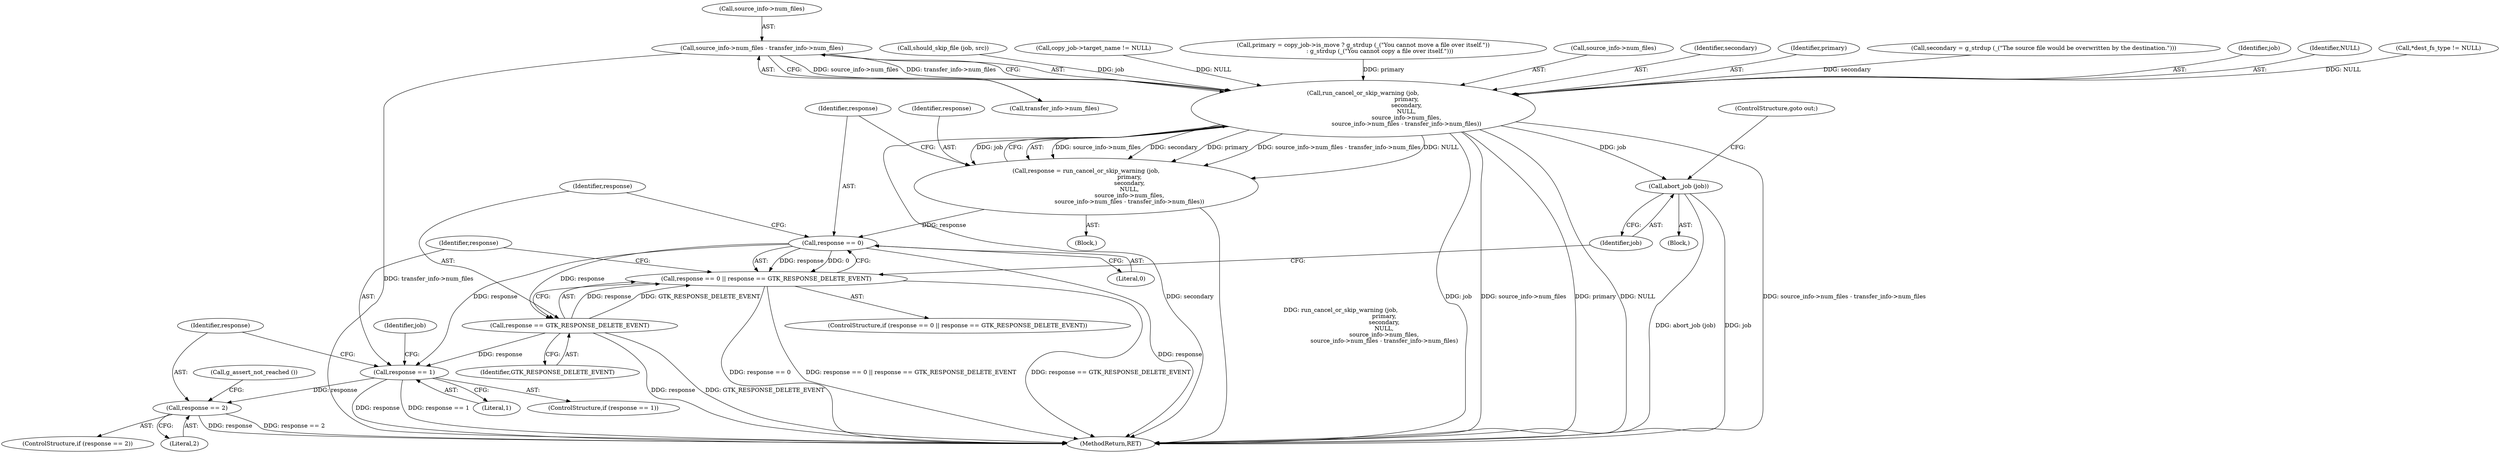 digraph "0_nautilus_1630f53481f445ada0a455e9979236d31a8d3bb0_0@pointer" {
"1000342" [label="(Call,source_info->num_files - transfer_info->num_files)"];
"1000334" [label="(Call,run_cancel_or_skip_warning (job,\n                                               primary,\n                                               secondary,\n                                               NULL,\n                                               source_info->num_files,\n                                               source_info->num_files - transfer_info->num_files))"];
"1000332" [label="(Call,response = run_cancel_or_skip_warning (job,\n                                               primary,\n                                               secondary,\n                                               NULL,\n                                               source_info->num_files,\n                                               source_info->num_files - transfer_info->num_files))"];
"1000351" [label="(Call,response == 0)"];
"1000350" [label="(Call,response == 0 || response == GTK_RESPONSE_DELETE_EVENT)"];
"1000354" [label="(Call,response == GTK_RESPONSE_DELETE_EVENT)"];
"1000362" [label="(Call,response == 1)"];
"1000373" [label="(Call,response == 2)"];
"1000358" [label="(Call,abort_job (job))"];
"1000337" [label="(Identifier,secondary)"];
"1001114" [label="(MethodReturn,RET)"];
"1000334" [label="(Call,run_cancel_or_skip_warning (job,\n                                               primary,\n                                               secondary,\n                                               NULL,\n                                               source_info->num_files,\n                                               source_info->num_files - transfer_info->num_files))"];
"1000336" [label="(Identifier,primary)"];
"1000327" [label="(Call,secondary = g_strdup (_(\"The source file would be overwritten by the destination.\")))"];
"1000354" [label="(Call,response == GTK_RESPONSE_DELETE_EVENT)"];
"1000373" [label="(Call,response == 2)"];
"1000363" [label="(Identifier,response)"];
"1000200" [label="(Call,copy_job->target_name != NULL)"];
"1000315" [label="(Call,primary = copy_job->is_move ? g_strdup (_(\"You cannot move a file over itself.\"))\n                  : g_strdup (_(\"You cannot copy a file over itself.\")))"];
"1000353" [label="(Literal,0)"];
"1000375" [label="(Literal,2)"];
"1000332" [label="(Call,response = run_cancel_or_skip_warning (job,\n                                               primary,\n                                               secondary,\n                                               NULL,\n                                               source_info->num_files,\n                                               source_info->num_files - transfer_info->num_files))"];
"1000346" [label="(Call,transfer_info->num_files)"];
"1000359" [label="(Identifier,job)"];
"1000374" [label="(Identifier,response)"];
"1000308" [label="(Block,)"];
"1000351" [label="(Call,response == 0)"];
"1000349" [label="(ControlStructure,if (response == 0 || response == GTK_RESPONSE_DELETE_EVENT))"];
"1000355" [label="(Identifier,response)"];
"1000356" [label="(Identifier,GTK_RESPONSE_DELETE_EVENT)"];
"1000357" [label="(Block,)"];
"1000339" [label="(Call,source_info->num_files)"];
"1000342" [label="(Call,source_info->num_files - transfer_info->num_files)"];
"1000364" [label="(Literal,1)"];
"1000333" [label="(Identifier,response)"];
"1000368" [label="(Identifier,job)"];
"1000372" [label="(ControlStructure,if (response == 2))"];
"1000167" [label="(Call,should_skip_file (job, src))"];
"1000352" [label="(Identifier,response)"];
"1000380" [label="(ControlStructure,goto out;)"];
"1000343" [label="(Call,source_info->num_files)"];
"1000335" [label="(Identifier,job)"];
"1000338" [label="(Identifier,NULL)"];
"1000181" [label="(Call,*dest_fs_type != NULL)"];
"1000361" [label="(ControlStructure,if (response == 1))"];
"1000379" [label="(Call,g_assert_not_reached ())"];
"1000362" [label="(Call,response == 1)"];
"1000358" [label="(Call,abort_job (job))"];
"1000350" [label="(Call,response == 0 || response == GTK_RESPONSE_DELETE_EVENT)"];
"1000342" -> "1000334"  [label="AST: "];
"1000342" -> "1000346"  [label="CFG: "];
"1000343" -> "1000342"  [label="AST: "];
"1000346" -> "1000342"  [label="AST: "];
"1000334" -> "1000342"  [label="CFG: "];
"1000342" -> "1001114"  [label="DDG: transfer_info->num_files"];
"1000342" -> "1000334"  [label="DDG: source_info->num_files"];
"1000342" -> "1000334"  [label="DDG: transfer_info->num_files"];
"1000334" -> "1000332"  [label="AST: "];
"1000335" -> "1000334"  [label="AST: "];
"1000336" -> "1000334"  [label="AST: "];
"1000337" -> "1000334"  [label="AST: "];
"1000338" -> "1000334"  [label="AST: "];
"1000339" -> "1000334"  [label="AST: "];
"1000332" -> "1000334"  [label="CFG: "];
"1000334" -> "1001114"  [label="DDG: source_info->num_files"];
"1000334" -> "1001114"  [label="DDG: primary"];
"1000334" -> "1001114"  [label="DDG: NULL"];
"1000334" -> "1001114"  [label="DDG: source_info->num_files - transfer_info->num_files"];
"1000334" -> "1001114"  [label="DDG: secondary"];
"1000334" -> "1001114"  [label="DDG: job"];
"1000334" -> "1000332"  [label="DDG: source_info->num_files"];
"1000334" -> "1000332"  [label="DDG: secondary"];
"1000334" -> "1000332"  [label="DDG: primary"];
"1000334" -> "1000332"  [label="DDG: source_info->num_files - transfer_info->num_files"];
"1000334" -> "1000332"  [label="DDG: NULL"];
"1000334" -> "1000332"  [label="DDG: job"];
"1000167" -> "1000334"  [label="DDG: job"];
"1000315" -> "1000334"  [label="DDG: primary"];
"1000327" -> "1000334"  [label="DDG: secondary"];
"1000181" -> "1000334"  [label="DDG: NULL"];
"1000200" -> "1000334"  [label="DDG: NULL"];
"1000334" -> "1000358"  [label="DDG: job"];
"1000332" -> "1000308"  [label="AST: "];
"1000333" -> "1000332"  [label="AST: "];
"1000352" -> "1000332"  [label="CFG: "];
"1000332" -> "1001114"  [label="DDG: run_cancel_or_skip_warning (job,\n                                               primary,\n                                               secondary,\n                                               NULL,\n                                               source_info->num_files,\n                                               source_info->num_files - transfer_info->num_files)"];
"1000332" -> "1000351"  [label="DDG: response"];
"1000351" -> "1000350"  [label="AST: "];
"1000351" -> "1000353"  [label="CFG: "];
"1000352" -> "1000351"  [label="AST: "];
"1000353" -> "1000351"  [label="AST: "];
"1000355" -> "1000351"  [label="CFG: "];
"1000350" -> "1000351"  [label="CFG: "];
"1000351" -> "1001114"  [label="DDG: response"];
"1000351" -> "1000350"  [label="DDG: response"];
"1000351" -> "1000350"  [label="DDG: 0"];
"1000351" -> "1000354"  [label="DDG: response"];
"1000351" -> "1000362"  [label="DDG: response"];
"1000350" -> "1000349"  [label="AST: "];
"1000350" -> "1000354"  [label="CFG: "];
"1000354" -> "1000350"  [label="AST: "];
"1000359" -> "1000350"  [label="CFG: "];
"1000363" -> "1000350"  [label="CFG: "];
"1000350" -> "1001114"  [label="DDG: response == 0"];
"1000350" -> "1001114"  [label="DDG: response == 0 || response == GTK_RESPONSE_DELETE_EVENT"];
"1000350" -> "1001114"  [label="DDG: response == GTK_RESPONSE_DELETE_EVENT"];
"1000354" -> "1000350"  [label="DDG: response"];
"1000354" -> "1000350"  [label="DDG: GTK_RESPONSE_DELETE_EVENT"];
"1000354" -> "1000356"  [label="CFG: "];
"1000355" -> "1000354"  [label="AST: "];
"1000356" -> "1000354"  [label="AST: "];
"1000354" -> "1001114"  [label="DDG: GTK_RESPONSE_DELETE_EVENT"];
"1000354" -> "1001114"  [label="DDG: response"];
"1000354" -> "1000362"  [label="DDG: response"];
"1000362" -> "1000361"  [label="AST: "];
"1000362" -> "1000364"  [label="CFG: "];
"1000363" -> "1000362"  [label="AST: "];
"1000364" -> "1000362"  [label="AST: "];
"1000368" -> "1000362"  [label="CFG: "];
"1000374" -> "1000362"  [label="CFG: "];
"1000362" -> "1001114"  [label="DDG: response == 1"];
"1000362" -> "1001114"  [label="DDG: response"];
"1000362" -> "1000373"  [label="DDG: response"];
"1000373" -> "1000372"  [label="AST: "];
"1000373" -> "1000375"  [label="CFG: "];
"1000374" -> "1000373"  [label="AST: "];
"1000375" -> "1000373"  [label="AST: "];
"1000379" -> "1000373"  [label="CFG: "];
"1000373" -> "1001114"  [label="DDG: response == 2"];
"1000373" -> "1001114"  [label="DDG: response"];
"1000358" -> "1000357"  [label="AST: "];
"1000358" -> "1000359"  [label="CFG: "];
"1000359" -> "1000358"  [label="AST: "];
"1000380" -> "1000358"  [label="CFG: "];
"1000358" -> "1001114"  [label="DDG: abort_job (job)"];
"1000358" -> "1001114"  [label="DDG: job"];
}
